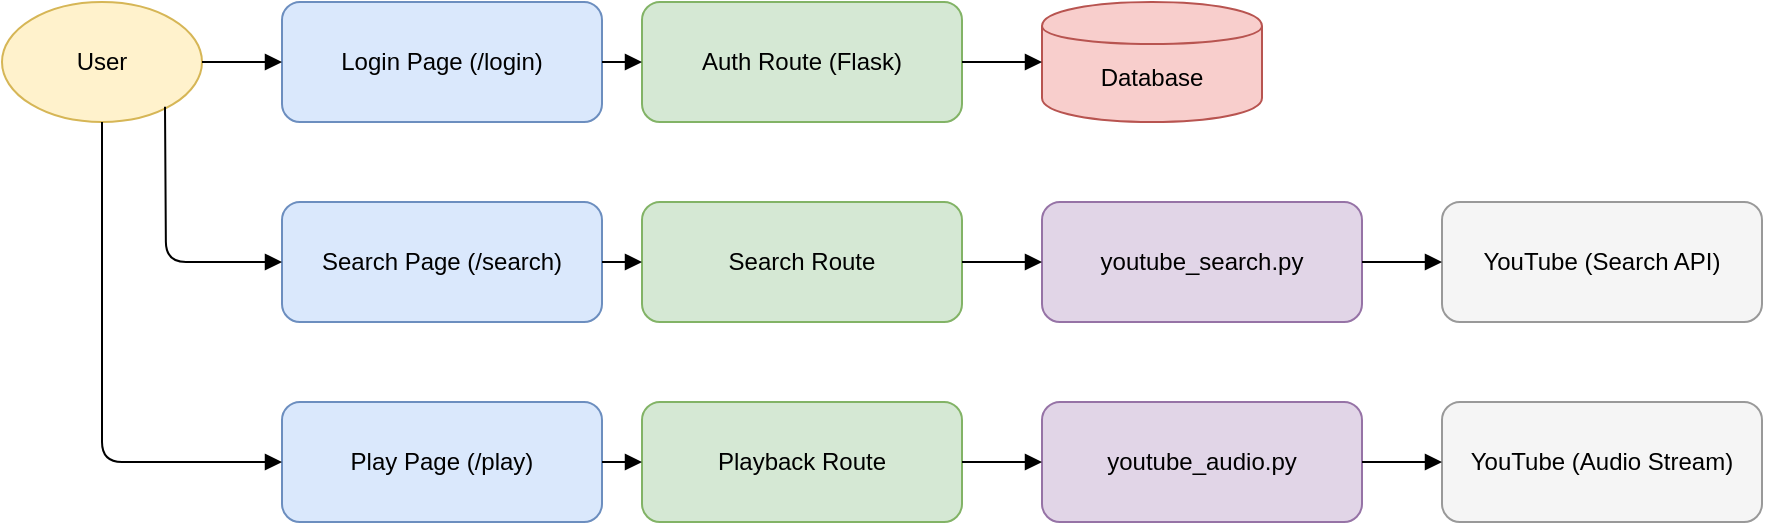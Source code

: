 <mxfile>
    <diagram name="Data Flow Diagram" id="xozkEZZ8V0T_f5w4EkgZ">
        <mxGraphModel dx="979" dy="662" grid="1" gridSize="10" guides="1" tooltips="1" connect="1" arrows="1" fold="1" page="1" pageScale="1" pageWidth="827" pageHeight="1169" math="0" shadow="0">
            <root>
                <mxCell id="0"/>
                <mxCell id="1" parent="0"/>
                <mxCell id="2" value="User" style="shape=ellipse;whiteSpace=wrap;fillColor=#fff2cc;strokeColor=#d6b656;" parent="1" vertex="1">
                    <mxGeometry x="60" y="60" width="100" height="60" as="geometry"/>
                </mxCell>
                <mxCell id="3" value="Login Page (/login)" style="shape=rectangle;rounded=1;whiteSpace=wrap;fillColor=#dae8fc;strokeColor=#6c8ebf;" parent="1" vertex="1">
                    <mxGeometry x="200" y="60" width="160" height="60" as="geometry"/>
                </mxCell>
                <mxCell id="4" value="Auth Route (Flask)" style="shape=rectangle;rounded=1;whiteSpace=wrap;fillColor=#d5e8d4;strokeColor=#82b366;" parent="1" vertex="1">
                    <mxGeometry x="380" y="60" width="160" height="60" as="geometry"/>
                </mxCell>
                <mxCell id="5" value="&#xa;Database" style="shape=cylinder;whiteSpace=wrap;fillColor=#f8cecc;strokeColor=#b85450;" parent="1" vertex="1">
                    <mxGeometry x="580" y="60" width="110" height="60" as="geometry"/>
                </mxCell>
                <mxCell id="6" value="Search Page (/search)" style="shape=rectangle;rounded=1;whiteSpace=wrap;fillColor=#dae8fc;strokeColor=#6c8ebf;" parent="1" vertex="1">
                    <mxGeometry x="200" y="160" width="160" height="60" as="geometry"/>
                </mxCell>
                <mxCell id="7" value="Search Route" style="shape=rectangle;rounded=1;whiteSpace=wrap;fillColor=#d5e8d4;strokeColor=#82b366;" parent="1" vertex="1">
                    <mxGeometry x="380" y="160" width="160" height="60" as="geometry"/>
                </mxCell>
                <mxCell id="8" value="youtube_search.py" style="shape=rectangle;rounded=1;whiteSpace=wrap;fillColor=#e1d5e7;strokeColor=#9673a6;" parent="1" vertex="1">
                    <mxGeometry x="580" y="160" width="160" height="60" as="geometry"/>
                </mxCell>
                <mxCell id="9" value="YouTube (Search API)" style="shape=rectangle;rounded=1;whiteSpace=wrap;fillColor=#f5f5f5;strokeColor=#999999;" parent="1" vertex="1">
                    <mxGeometry x="780" y="160" width="160" height="60" as="geometry"/>
                </mxCell>
                <mxCell id="10" value="Play Page (/play)" style="shape=rectangle;rounded=1;whiteSpace=wrap;fillColor=#dae8fc;strokeColor=#6c8ebf;" parent="1" vertex="1">
                    <mxGeometry x="200" y="260" width="160" height="60" as="geometry"/>
                </mxCell>
                <mxCell id="11" value="Playback Route" style="shape=rectangle;rounded=1;whiteSpace=wrap;fillColor=#d5e8d4;strokeColor=#82b366;" parent="1" vertex="1">
                    <mxGeometry x="380" y="260" width="160" height="60" as="geometry"/>
                </mxCell>
                <mxCell id="12" value="youtube_audio.py" style="shape=rectangle;rounded=1;whiteSpace=wrap;fillColor=#e1d5e7;strokeColor=#9673a6;" parent="1" vertex="1">
                    <mxGeometry x="580" y="260" width="160" height="60" as="geometry"/>
                </mxCell>
                <mxCell id="13" value="YouTube (Audio Stream)" style="shape=rectangle;rounded=1;whiteSpace=wrap;fillColor=#f5f5f5;strokeColor=#999999;" parent="1" vertex="1">
                    <mxGeometry x="780" y="260" width="160" height="60" as="geometry"/>
                </mxCell>
                <mxCell id="14" style="endArrow=block;endFill=1;" parent="1" source="2" target="3" edge="1">
                    <mxGeometry relative="1" as="geometry"/>
                </mxCell>
                <mxCell id="15" style="endArrow=block;endFill=1;" parent="1" source="3" target="4" edge="1">
                    <mxGeometry relative="1" as="geometry"/>
                </mxCell>
                <mxCell id="16" style="endArrow=block;endFill=1;" parent="1" source="4" target="5" edge="1">
                    <mxGeometry relative="1" as="geometry"/>
                </mxCell>
                <mxCell id="17" style="endArrow=block;endFill=1;exitX=0.815;exitY=0.873;exitDx=0;exitDy=0;exitPerimeter=0;" parent="1" source="2" target="6" edge="1">
                    <mxGeometry relative="1" as="geometry">
                        <Array as="points">
                            <mxPoint x="142" y="190"/>
                        </Array>
                    </mxGeometry>
                </mxCell>
                <mxCell id="18" style="endArrow=block;endFill=1;" parent="1" source="6" target="7" edge="1">
                    <mxGeometry relative="1" as="geometry"/>
                </mxCell>
                <mxCell id="19" style="endArrow=block;endFill=1;" parent="1" source="7" target="8" edge="1">
                    <mxGeometry relative="1" as="geometry"/>
                </mxCell>
                <mxCell id="20" style="endArrow=block;endFill=1;" parent="1" source="8" target="9" edge="1">
                    <mxGeometry relative="1" as="geometry"/>
                </mxCell>
                <mxCell id="21" style="endArrow=block;endFill=1;" parent="1" source="2" target="10" edge="1">
                    <mxGeometry relative="1" as="geometry">
                        <Array as="points">
                            <mxPoint x="110" y="290"/>
                        </Array>
                    </mxGeometry>
                </mxCell>
                <mxCell id="22" style="endArrow=block;endFill=1;" parent="1" source="10" target="11" edge="1">
                    <mxGeometry relative="1" as="geometry"/>
                </mxCell>
                <mxCell id="23" style="endArrow=block;endFill=1;" parent="1" source="11" target="12" edge="1">
                    <mxGeometry relative="1" as="geometry"/>
                </mxCell>
                <mxCell id="24" style="endArrow=block;endFill=1;" parent="1" source="12" target="13" edge="1">
                    <mxGeometry relative="1" as="geometry"/>
                </mxCell>
            </root>
        </mxGraphModel>
    </diagram>
</mxfile>